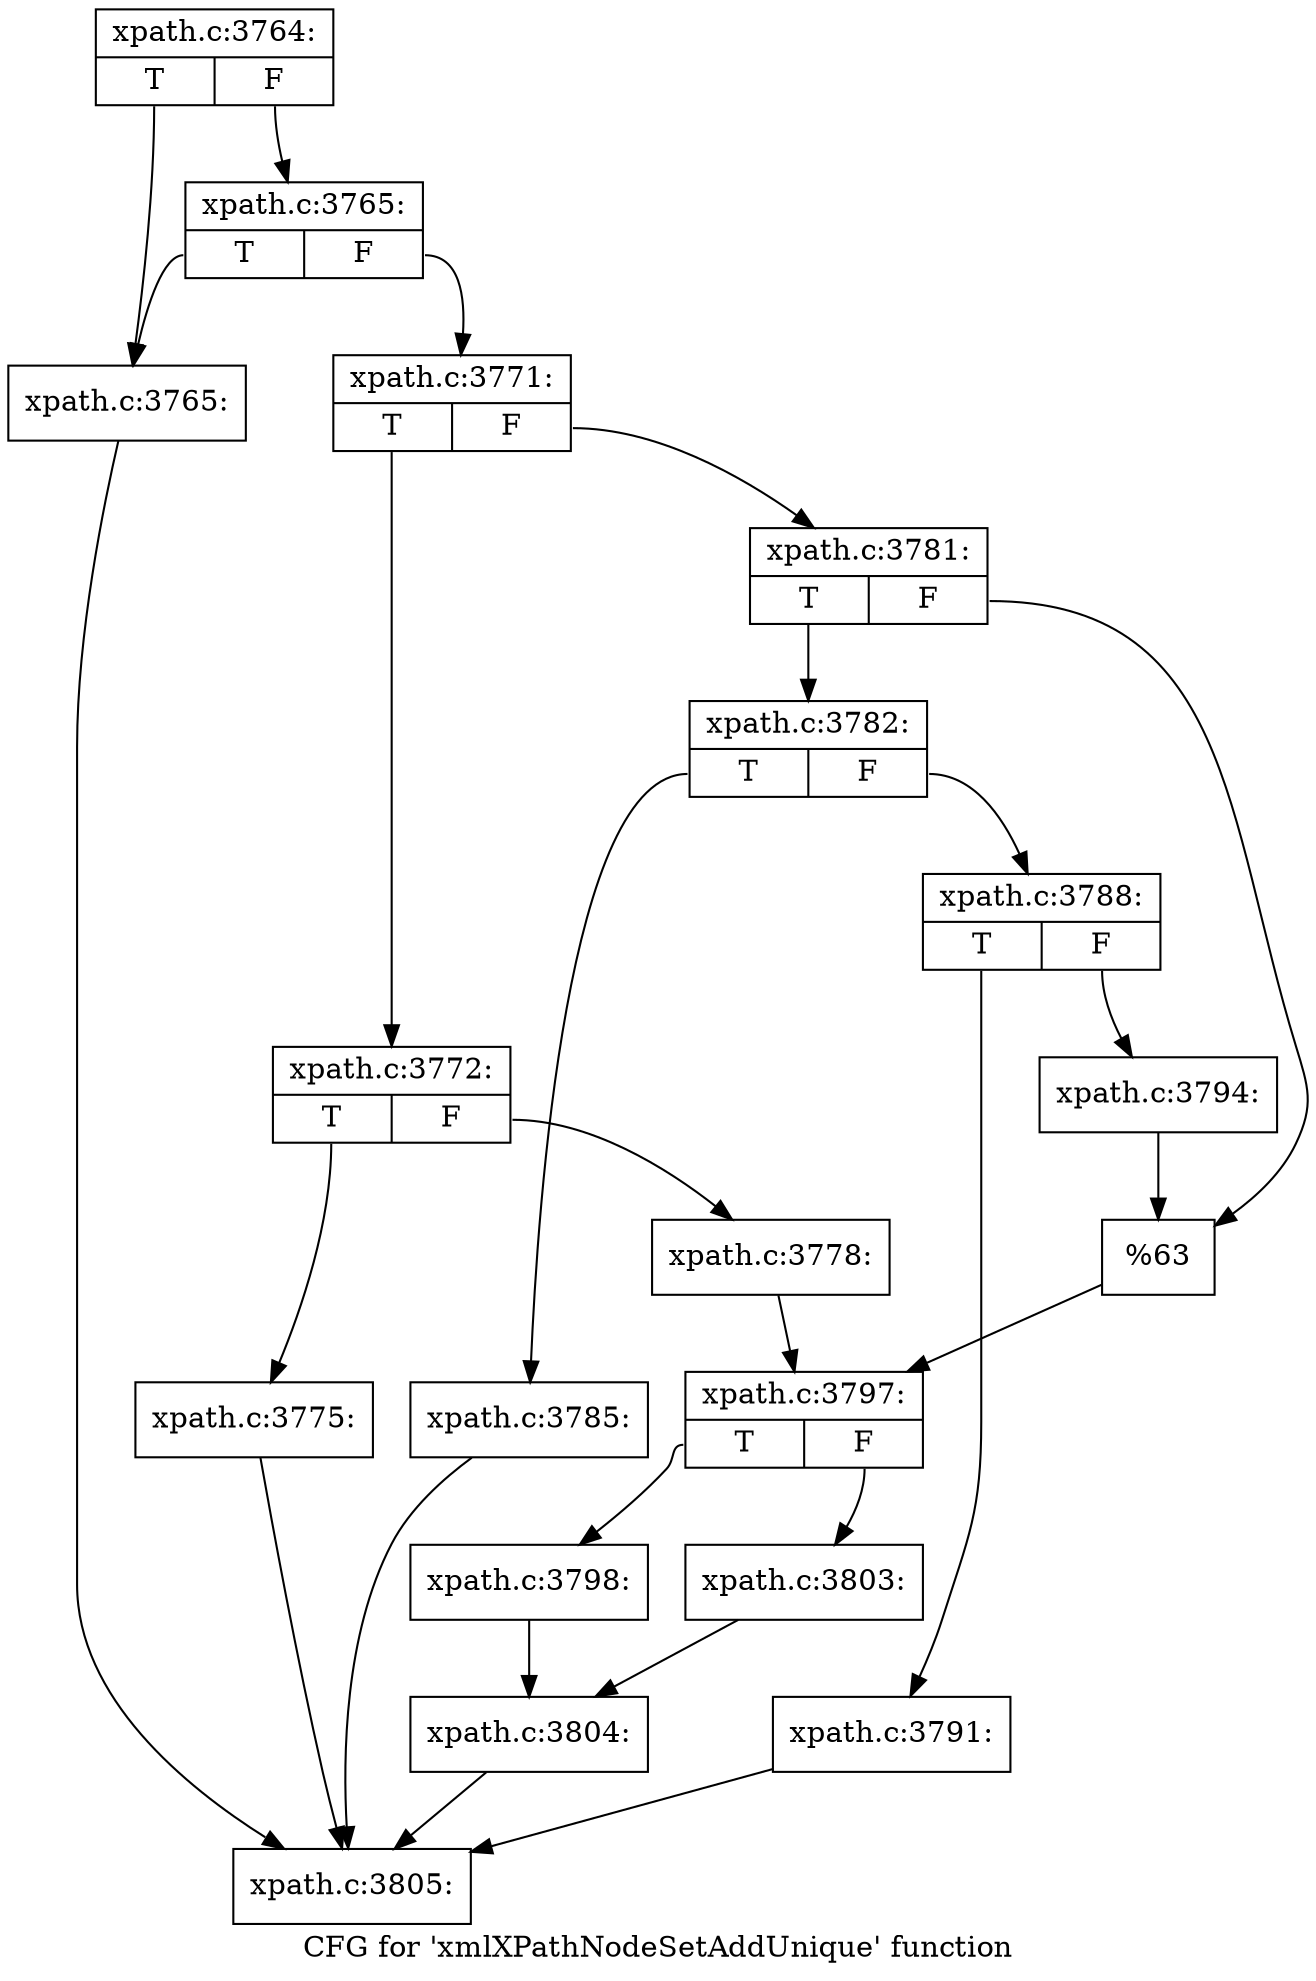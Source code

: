 digraph "CFG for 'xmlXPathNodeSetAddUnique' function" {
	label="CFG for 'xmlXPathNodeSetAddUnique' function";

	Node0x47cca60 [shape=record,label="{xpath.c:3764:|{<s0>T|<s1>F}}"];
	Node0x47cca60:s0 -> Node0x47cc580;
	Node0x47cca60:s1 -> Node0x47cc620;
	Node0x47cc620 [shape=record,label="{xpath.c:3765:|{<s0>T|<s1>F}}"];
	Node0x47cc620:s0 -> Node0x47cc580;
	Node0x47cc620:s1 -> Node0x47cc5d0;
	Node0x47cc580 [shape=record,label="{xpath.c:3765:}"];
	Node0x47cc580 -> Node0x47d6350;
	Node0x47cc5d0 [shape=record,label="{xpath.c:3771:|{<s0>T|<s1>F}}"];
	Node0x47cc5d0:s0 -> Node0x47d7020;
	Node0x47cc5d0:s1 -> Node0x47d70c0;
	Node0x47d7020 [shape=record,label="{xpath.c:3772:|{<s0>T|<s1>F}}"];
	Node0x47d7020:s0 -> Node0x47d79a0;
	Node0x47d7020:s1 -> Node0x47d79f0;
	Node0x47d79a0 [shape=record,label="{xpath.c:3775:}"];
	Node0x47d79a0 -> Node0x47d6350;
	Node0x47d79f0 [shape=record,label="{xpath.c:3778:}"];
	Node0x47d79f0 -> Node0x47d7070;
	Node0x47d70c0 [shape=record,label="{xpath.c:3781:|{<s0>T|<s1>F}}"];
	Node0x47d70c0:s0 -> Node0x47d8910;
	Node0x47d70c0:s1 -> Node0x47d8960;
	Node0x47d8910 [shape=record,label="{xpath.c:3782:|{<s0>T|<s1>F}}"];
	Node0x47d8910:s0 -> Node0x47d92b0;
	Node0x47d8910:s1 -> Node0x47d9300;
	Node0x47d92b0 [shape=record,label="{xpath.c:3785:}"];
	Node0x47d92b0 -> Node0x47d6350;
	Node0x47d9300 [shape=record,label="{xpath.c:3788:|{<s0>T|<s1>F}}"];
	Node0x47d9300:s0 -> Node0x47da330;
	Node0x47d9300:s1 -> Node0x47da380;
	Node0x47da330 [shape=record,label="{xpath.c:3791:}"];
	Node0x47da330 -> Node0x47d6350;
	Node0x47da380 [shape=record,label="{xpath.c:3794:}"];
	Node0x47da380 -> Node0x47d8960;
	Node0x47d8960 [shape=record,label="{%63}"];
	Node0x47d8960 -> Node0x47d7070;
	Node0x47d7070 [shape=record,label="{xpath.c:3797:|{<s0>T|<s1>F}}"];
	Node0x47d7070:s0 -> Node0x4770d90;
	Node0x47d7070:s1 -> Node0x4770e30;
	Node0x4770d90 [shape=record,label="{xpath.c:3798:}"];
	Node0x4770d90 -> Node0x4770de0;
	Node0x4770e30 [shape=record,label="{xpath.c:3803:}"];
	Node0x4770e30 -> Node0x4770de0;
	Node0x4770de0 [shape=record,label="{xpath.c:3804:}"];
	Node0x4770de0 -> Node0x47d6350;
	Node0x47d6350 [shape=record,label="{xpath.c:3805:}"];
}
